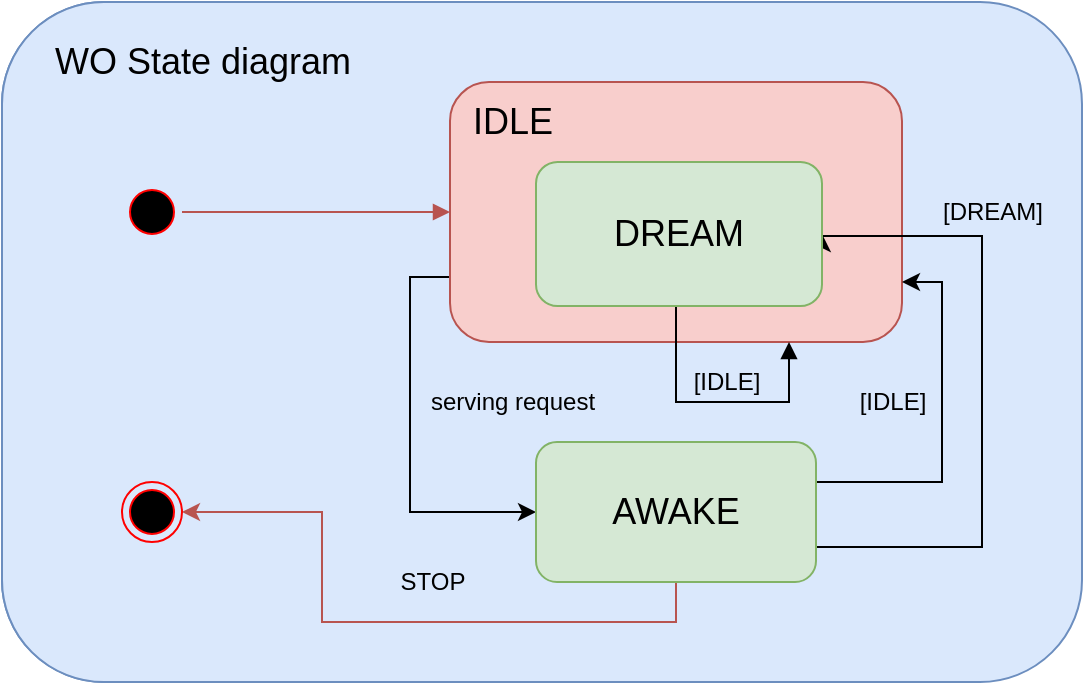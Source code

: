 <mxfile version="17.4.6" type="device"><diagram id="RhIBSGtHckvp5UgXRQm4" name="Page-1"><mxGraphModel dx="2062" dy="1065" grid="1" gridSize="10" guides="1" tooltips="1" connect="1" arrows="1" fold="1" page="1" pageScale="1" pageWidth="827" pageHeight="1169" math="0" shadow="0"><root><mxCell id="0"/><mxCell id="1" parent="0"/><mxCell id="2TEm0WwrG6xzriyalbCQ-1" value="" style="rounded=1;whiteSpace=wrap;html=1;fillColor=#dae8fc;strokeColor=#6c8ebf;" parent="1" vertex="1"><mxGeometry x="190" y="160" width="480" height="340" as="geometry"/></mxCell><mxCell id="2TEm0WwrG6xzriyalbCQ-2" value="&lt;font style=&quot;font-size: 18px&quot;&gt;WO State diagram&lt;/font&gt;" style="text;html=1;align=center;verticalAlign=middle;resizable=0;points=[];autosize=1;strokeColor=none;" parent="1" vertex="1"><mxGeometry x="210" y="180" width="160" height="20" as="geometry"/></mxCell><mxCell id="2TEm0WwrG6xzriyalbCQ-3" value="" style="ellipse;html=1;shape=startState;fillColor=#000000;strokeColor=#ff0000;" parent="1" vertex="1"><mxGeometry x="250" y="250" width="30" height="30" as="geometry"/></mxCell><mxCell id="2TEm0WwrG6xzriyalbCQ-4" value="" style="edgeStyle=orthogonalEdgeStyle;html=1;verticalAlign=bottom;endArrow=block;strokeColor=#b85450;fillColor=#f8cecc;endFill=1;" parent="1" source="2TEm0WwrG6xzriyalbCQ-3" edge="1"><mxGeometry relative="1" as="geometry"><mxPoint x="457" y="265" as="targetPoint"/></mxGeometry></mxCell><mxCell id="2TEm0WwrG6xzriyalbCQ-12" style="edgeStyle=orthogonalEdgeStyle;rounded=0;orthogonalLoop=1;jettySize=auto;html=1;exitX=0;exitY=0.5;exitDx=0;exitDy=0;entryX=0;entryY=0.5;entryDx=0;entryDy=0;" parent="1" source="2TEm0WwrG6xzriyalbCQ-9" target="2TEm0WwrG6xzriyalbCQ-8" edge="1"><mxGeometry relative="1" as="geometry"><mxPoint x="414" y="297.5" as="sourcePoint"/></mxGeometry></mxCell><mxCell id="2TEm0WwrG6xzriyalbCQ-10" style="edgeStyle=orthogonalEdgeStyle;rounded=0;orthogonalLoop=1;jettySize=auto;html=1;exitX=1;exitY=0.5;exitDx=0;exitDy=0;entryX=1;entryY=0.5;entryDx=0;entryDy=0;" parent="1" source="2TEm0WwrG6xzriyalbCQ-8" target="2TEm0WwrG6xzriyalbCQ-9" edge="1"><mxGeometry relative="1" as="geometry"><mxPoint x="640" y="300" as="targetPoint"/><Array as="points"><mxPoint x="597" y="400"/><mxPoint x="630" y="400"/><mxPoint x="630" y="276"/></Array></mxGeometry></mxCell><mxCell id="2TEm0WwrG6xzriyalbCQ-17" style="edgeStyle=orthogonalEdgeStyle;rounded=0;orthogonalLoop=1;jettySize=auto;html=1;exitX=0.5;exitY=1;exitDx=0;exitDy=0;entryX=0.5;entryY=1;entryDx=0;entryDy=0;fillColor=#f8cecc;strokeColor=#b85450;" parent="1" source="2TEm0WwrG6xzriyalbCQ-8" target="2TEm0WwrG6xzriyalbCQ-16" edge="1"><mxGeometry relative="1" as="geometry"><Array as="points"><mxPoint x="527" y="470"/><mxPoint x="265" y="470"/></Array></mxGeometry></mxCell><mxCell id="2TEm0WwrG6xzriyalbCQ-8" value="&lt;font style=&quot;font-size: 18px&quot;&gt;AWAKE&lt;/font&gt;" style="rounded=1;whiteSpace=wrap;html=1;fillColor=#d5e8d4;strokeColor=#82b366;" parent="1" vertex="1"><mxGeometry x="457" y="380" width="140" height="70" as="geometry"/></mxCell><mxCell id="2TEm0WwrG6xzriyalbCQ-9" value="&lt;font style=&quot;font-size: 18px&quot;&gt;DREAM&lt;/font&gt;" style="rounded=1;whiteSpace=wrap;html=1;fillColor=#d5e8d4;strokeColor=#82b366;" parent="1" vertex="1"><mxGeometry x="457" y="240" width="143" height="72" as="geometry"/></mxCell><mxCell id="2TEm0WwrG6xzriyalbCQ-11" value="[IDLE]" style="text;html=1;align=center;verticalAlign=middle;resizable=0;points=[];autosize=1;strokeColor=none;" parent="1" vertex="1"><mxGeometry x="570" y="330" width="50" height="20" as="geometry"/></mxCell><mxCell id="2TEm0WwrG6xzriyalbCQ-15" value="service request" style="text;html=1;align=center;verticalAlign=middle;resizable=0;points=[];autosize=1;strokeColor=none;" parent="1" vertex="1"><mxGeometry x="330" y="340" width="100" height="20" as="geometry"/></mxCell><mxCell id="2TEm0WwrG6xzriyalbCQ-16" value="" style="ellipse;html=1;shape=endState;fillColor=#000000;strokeColor=#ff0000;" parent="1" vertex="1"><mxGeometry x="250" y="400" width="30" height="30" as="geometry"/></mxCell><mxCell id="559007p9R9VZemq5q7ze-1" value="STOP" style="text;html=1;align=center;verticalAlign=middle;resizable=0;points=[];autosize=1;strokeColor=none;fillColor=none;" parent="1" vertex="1"><mxGeometry x="365" y="440" width="50" height="20" as="geometry"/></mxCell><mxCell id="gafnqz6WWtkRIBwh8oqT-1" value="" style="rounded=1;whiteSpace=wrap;html=1;fillColor=#dae8fc;strokeColor=#6c8ebf;" vertex="1" parent="1"><mxGeometry x="190" y="160" width="540" height="340" as="geometry"/></mxCell><mxCell id="gafnqz6WWtkRIBwh8oqT-2" value="&lt;font style=&quot;font-size: 18px&quot;&gt;WO State diagram&lt;/font&gt;" style="text;html=1;align=center;verticalAlign=middle;resizable=0;points=[];autosize=1;strokeColor=none;" vertex="1" parent="1"><mxGeometry x="210" y="180" width="160" height="20" as="geometry"/></mxCell><mxCell id="gafnqz6WWtkRIBwh8oqT-3" value="" style="ellipse;html=1;shape=startState;fillColor=#000000;strokeColor=#ff0000;" vertex="1" parent="1"><mxGeometry x="250" y="250" width="30" height="30" as="geometry"/></mxCell><mxCell id="gafnqz6WWtkRIBwh8oqT-4" value="" style="edgeStyle=orthogonalEdgeStyle;html=1;verticalAlign=bottom;endArrow=block;strokeColor=#b85450;entryX=0;entryY=0.5;entryDx=0;entryDy=0;fillColor=#f8cecc;endFill=1;" edge="1" parent="1" source="gafnqz6WWtkRIBwh8oqT-3" target="gafnqz6WWtkRIBwh8oqT-6"><mxGeometry relative="1" as="geometry"><mxPoint x="265" y="320" as="targetPoint"/></mxGeometry></mxCell><mxCell id="gafnqz6WWtkRIBwh8oqT-5" style="edgeStyle=orthogonalEdgeStyle;rounded=0;orthogonalLoop=1;jettySize=auto;html=1;exitX=0;exitY=0.75;exitDx=0;exitDy=0;entryX=0;entryY=0.5;entryDx=0;entryDy=0;" edge="1" parent="1" source="gafnqz6WWtkRIBwh8oqT-6" target="gafnqz6WWtkRIBwh8oqT-11"><mxGeometry relative="1" as="geometry"/></mxCell><mxCell id="gafnqz6WWtkRIBwh8oqT-6" value="" style="rounded=1;whiteSpace=wrap;html=1;fillColor=#f8cecc;strokeColor=#b85450;" vertex="1" parent="1"><mxGeometry x="414" y="200" width="226" height="130" as="geometry"/></mxCell><mxCell id="gafnqz6WWtkRIBwh8oqT-7" value="&lt;font style=&quot;font-size: 18px&quot;&gt;IDLE&lt;/font&gt;" style="text;html=1;align=center;verticalAlign=middle;resizable=0;points=[];autosize=1;strokeColor=none;" vertex="1" parent="1"><mxGeometry x="415" y="210" width="60" height="20" as="geometry"/></mxCell><mxCell id="gafnqz6WWtkRIBwh8oqT-8" style="edgeStyle=orthogonalEdgeStyle;rounded=0;orthogonalLoop=1;jettySize=auto;html=1;exitX=1;exitY=0.5;exitDx=0;exitDy=0;" edge="1" parent="1" source="gafnqz6WWtkRIBwh8oqT-11"><mxGeometry relative="1" as="geometry"><mxPoint x="640" y="300" as="targetPoint"/><Array as="points"><mxPoint x="597" y="400"/><mxPoint x="660" y="400"/><mxPoint x="660" y="300"/></Array></mxGeometry></mxCell><mxCell id="gafnqz6WWtkRIBwh8oqT-9" style="edgeStyle=orthogonalEdgeStyle;rounded=0;orthogonalLoop=1;jettySize=auto;html=1;exitX=1;exitY=0.75;exitDx=0;exitDy=0;entryX=1;entryY=0.5;entryDx=0;entryDy=0;" edge="1" parent="1" source="gafnqz6WWtkRIBwh8oqT-11" target="gafnqz6WWtkRIBwh8oqT-13"><mxGeometry relative="1" as="geometry"><Array as="points"><mxPoint x="680" y="433"/><mxPoint x="680" y="277"/></Array></mxGeometry></mxCell><mxCell id="gafnqz6WWtkRIBwh8oqT-10" style="edgeStyle=orthogonalEdgeStyle;rounded=0;orthogonalLoop=1;jettySize=auto;html=1;exitX=0.5;exitY=1;exitDx=0;exitDy=0;entryX=1;entryY=0.5;entryDx=0;entryDy=0;fillColor=#f8cecc;strokeColor=#b85450;" edge="1" parent="1" source="gafnqz6WWtkRIBwh8oqT-11" target="gafnqz6WWtkRIBwh8oqT-17"><mxGeometry relative="1" as="geometry"><Array as="points"><mxPoint x="527" y="470"/><mxPoint x="350" y="470"/><mxPoint x="350" y="415"/></Array></mxGeometry></mxCell><mxCell id="gafnqz6WWtkRIBwh8oqT-11" value="&lt;font style=&quot;font-size: 18px&quot;&gt;AWAKE&lt;/font&gt;" style="rounded=1;whiteSpace=wrap;html=1;fillColor=#d5e8d4;strokeColor=#82b366;" vertex="1" parent="1"><mxGeometry x="457" y="380" width="140" height="70" as="geometry"/></mxCell><mxCell id="gafnqz6WWtkRIBwh8oqT-12" style="edgeStyle=orthogonalEdgeStyle;rounded=0;orthogonalLoop=1;jettySize=auto;html=1;exitX=0.5;exitY=1;exitDx=0;exitDy=0;entryX=0.75;entryY=1;entryDx=0;entryDy=0;endArrow=block;endFill=1;" edge="1" parent="1" source="gafnqz6WWtkRIBwh8oqT-13" target="gafnqz6WWtkRIBwh8oqT-6"><mxGeometry relative="1" as="geometry"><Array as="points"><mxPoint x="527" y="360"/><mxPoint x="584" y="360"/></Array></mxGeometry></mxCell><mxCell id="gafnqz6WWtkRIBwh8oqT-13" value="&lt;font style=&quot;font-size: 18px&quot;&gt;DREAM&lt;/font&gt;" style="rounded=1;whiteSpace=wrap;html=1;fillColor=#d5e8d4;strokeColor=#82b366;" vertex="1" parent="1"><mxGeometry x="457" y="240" width="143" height="72" as="geometry"/></mxCell><mxCell id="gafnqz6WWtkRIBwh8oqT-14" value="[IDLE]" style="text;html=1;align=center;verticalAlign=middle;resizable=0;points=[];autosize=1;strokeColor=none;" vertex="1" parent="1"><mxGeometry x="610" y="350" width="50" height="20" as="geometry"/></mxCell><mxCell id="gafnqz6WWtkRIBwh8oqT-15" value="[DREAM]" style="text;html=1;align=center;verticalAlign=middle;resizable=0;points=[];autosize=1;strokeColor=none;" vertex="1" parent="1"><mxGeometry x="650" y="255" width="70" height="20" as="geometry"/></mxCell><mxCell id="gafnqz6WWtkRIBwh8oqT-16" value="serving request" style="text;html=1;align=center;verticalAlign=middle;resizable=0;points=[];autosize=1;strokeColor=none;" vertex="1" parent="1"><mxGeometry x="395" y="350" width="100" height="20" as="geometry"/></mxCell><mxCell id="gafnqz6WWtkRIBwh8oqT-17" value="" style="ellipse;html=1;shape=endState;fillColor=#000000;strokeColor=#ff0000;" vertex="1" parent="1"><mxGeometry x="250" y="400" width="30" height="30" as="geometry"/></mxCell><mxCell id="gafnqz6WWtkRIBwh8oqT-18" value="[IDLE]" style="text;html=1;align=center;verticalAlign=middle;resizable=0;points=[];autosize=1;strokeColor=none;" vertex="1" parent="1"><mxGeometry x="527" y="340" width="50" height="20" as="geometry"/></mxCell><mxCell id="gafnqz6WWtkRIBwh8oqT-19" value="STOP" style="text;html=1;align=center;verticalAlign=middle;resizable=0;points=[];autosize=1;strokeColor=none;fillColor=none;" vertex="1" parent="1"><mxGeometry x="380" y="440" width="50" height="20" as="geometry"/></mxCell></root></mxGraphModel></diagram></mxfile>
